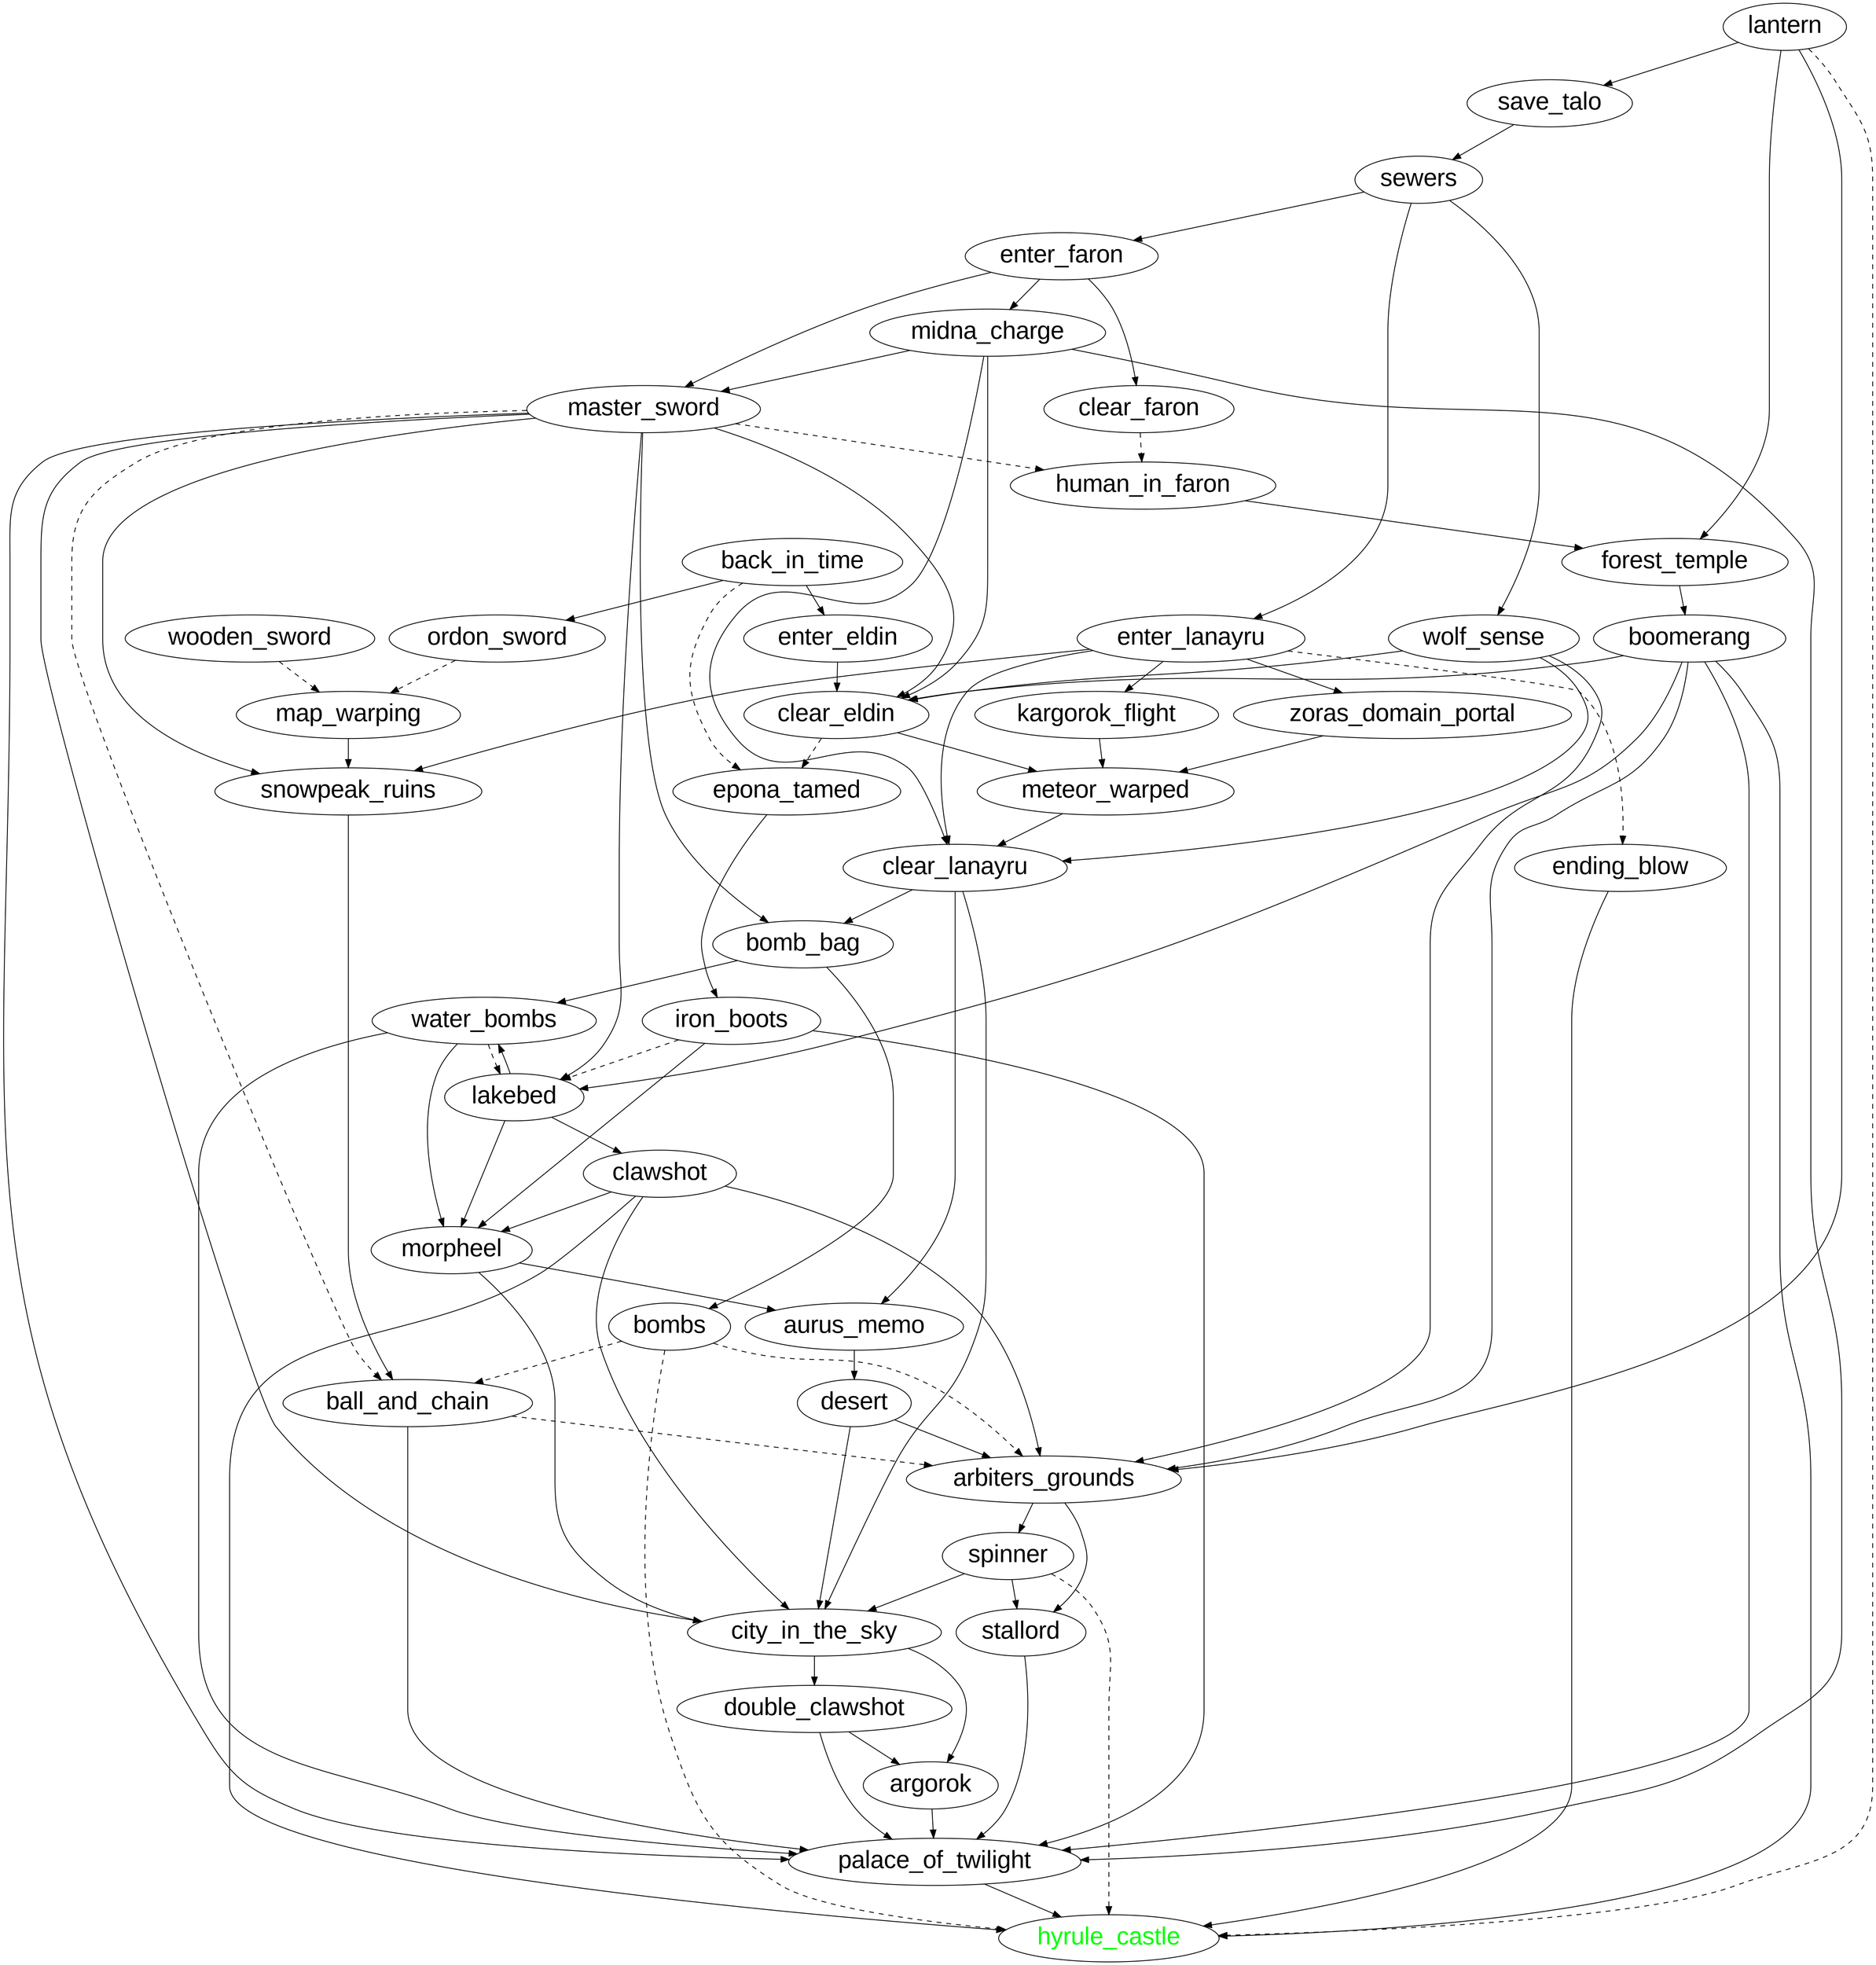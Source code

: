 digraph GC_ANY {
    node [fontsize = "30pt"];
    node [fontname = "Arial"];

    hyrule_castle [fontcolor=green]

    ending_blow -> hyrule_castle
    palace_of_twilight -> hyrule_castle
    clawshot -> hyrule_castle
    boomerang -> hyrule_castle
    spinner -> hyrule_castle [style="dashed"]
    bombs -> hyrule_castle [style="dashed"]
    lantern -> hyrule_castle [style="dashed"]

    stallord -> palace_of_twilight
    argorok -> palace_of_twilight
    master_sword -> palace_of_twilight
    double_clawshot -> palace_of_twilight
    ball_and_chain -> palace_of_twilight
    iron_boots -> palace_of_twilight
    midna_charge -> palace_of_twilight
    boomerang -> palace_of_twilight
    water_bombs -> palace_of_twilight

    city_in_the_sky -> argorok
    double_clawshot -> argorok
    city_in_the_sky -> double_clawshot
    clawshot -> city_in_the_sky
    spinner -> city_in_the_sky
    morpheel -> city_in_the_sky
    clear_lanayru -> city_in_the_sky
    master_sword -> city_in_the_sky
    desert -> city_in_the_sky

    arbiters_grounds -> stallord
    spinner -> stallord
    arbiters_grounds -> spinner
    ball_and_chain -> arbiters_grounds [style="dashed"]
    bombs -> arbiters_grounds [style="dashed"]
    boomerang -> arbiters_grounds
    clawshot -> arbiters_grounds
    lantern -> arbiters_grounds
    wolf_sense -> arbiters_grounds
    desert -> arbiters_grounds
    aurus_memo -> desert

    snowpeak_ruins -> ball_and_chain
    master_sword -> ball_and_chain [style="dashed"]
    bombs -> ball_and_chain [style="dashed"]
    master_sword -> snowpeak_ruins
    map_warping -> snowpeak_ruins
    enter_lanayru -> snowpeak_ruins

    morpheel -> aurus_memo
    clear_lanayru -> aurus_memo

    iron_boots -> morpheel
    water_bombs -> morpheel
    clawshot -> morpheel
    lakebed -> morpheel
    lakebed -> clawshot
    lakebed -> water_bombs
    master_sword -> lakebed
    boomerang -> lakebed
    iron_boots -> lakebed [style="dashed"]
    water_bombs -> lakebed [style="dashed"]

    bomb_bag -> bombs
    bomb_bag -> water_bombs
    clear_lanayru -> bomb_bag
    master_sword -> bomb_bag

    enter_lanayru -> ending_blow [style="dashed"]
    wolf_sense -> clear_lanayru
    midna_charge -> clear_lanayru
    meteor_warped -> clear_lanayru
    enter_lanayru -> clear_lanayru
    enter_lanayru -> zoras_domain_portal
    enter_lanayru -> kargorok_flight
    sewers -> enter_lanayru

    zoras_domain_portal -> meteor_warped
    kargorok_flight -> meteor_warped
    clear_eldin -> meteor_warped

    clear_eldin -> epona_tamed [style="dashed"]
    enter_eldin -> clear_eldin
    master_sword -> clear_eldin
    boomerang -> clear_eldin
    wolf_sense -> clear_eldin
    midna_charge -> clear_eldin

    back_in_time -> enter_eldin

    forest_temple -> boomerang

    lantern -> forest_temple
    human_in_faron -> forest_temple

    clear_faron -> human_in_faron [style="dashed"]
    master_sword -> human_in_faron [style="dashed"]

    enter_faron -> clear_faron

    midna_charge -> master_sword
    enter_faron -> master_sword
    enter_faron -> midna_charge

    sewers -> enter_faron
    sewers -> wolf_sense

    epona_tamed -> iron_boots

    save_talo -> sewers

    lantern -> save_talo

    ordon_sword -> map_warping [style="dashed"]
    wooden_sword -> map_warping [style="dashed"]

    back_in_time -> ordon_sword
    back_in_time -> epona_tamed [style="dashed"]
}
